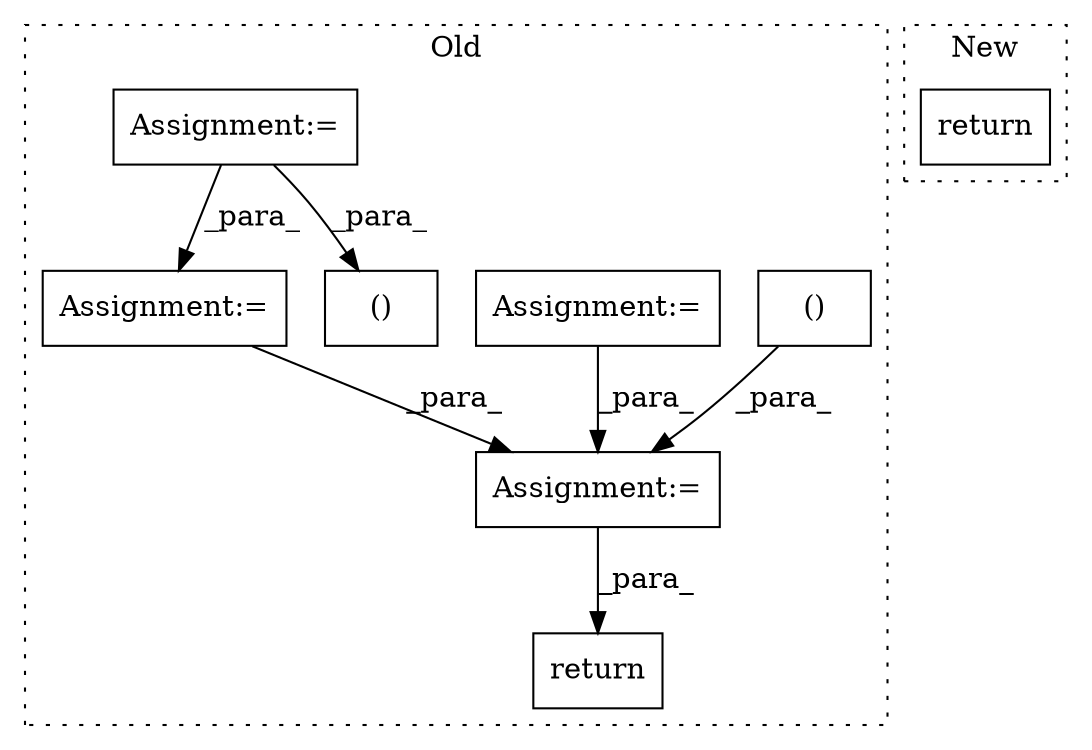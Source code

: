 digraph G {
subgraph cluster0 {
1 [label="()" a="106" s="106440" l="27" shape="box"];
3 [label="return" a="41" s="106542" l="7" shape="box"];
4 [label="Assignment:=" a="7" s="106090" l="1" shape="box"];
5 [label="Assignment:=" a="7" s="105890" l="4" shape="box"];
6 [label="Assignment:=" a="7" s="106130" l="1" shape="box"];
7 [label="()" a="106" s="106007" l="24" shape="box"];
8 [label="Assignment:=" a="7" s="106487" l="1" shape="box"];
label = "Old";
style="dotted";
}
subgraph cluster1 {
2 [label="return" a="41" s="84712" l="7" shape="box"];
label = "New";
style="dotted";
}
1 -> 8 [label="_para_"];
4 -> 8 [label="_para_"];
5 -> 6 [label="_para_"];
5 -> 7 [label="_para_"];
6 -> 8 [label="_para_"];
8 -> 3 [label="_para_"];
}